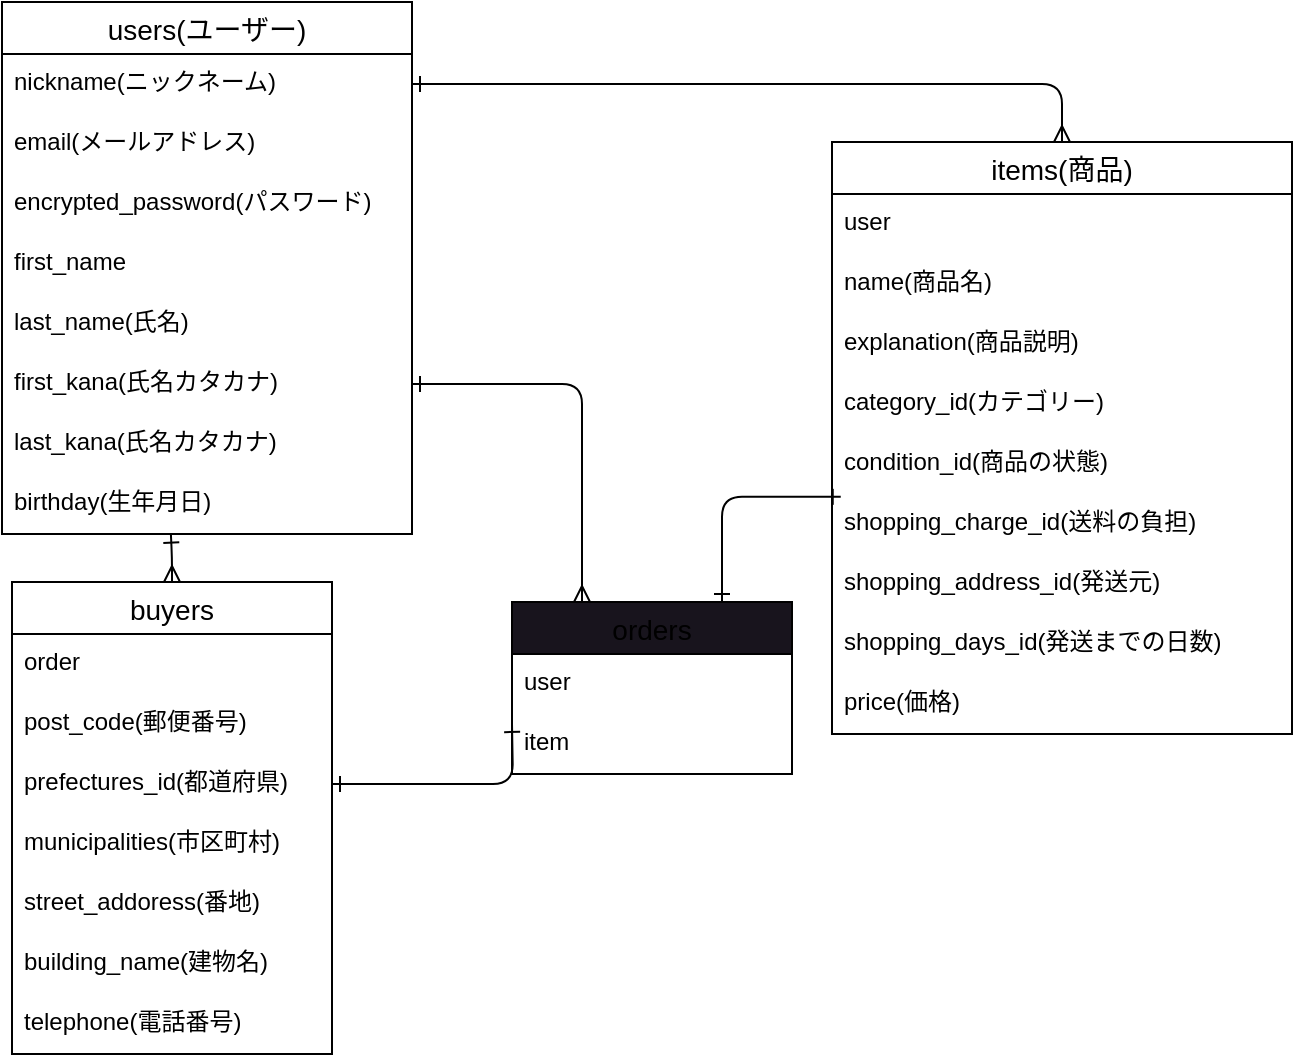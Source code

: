 <mxfile>
    <diagram id="EIldHDUh7eOKgzKDG3SQ" name="ページ2">
        <mxGraphModel dx="753" dy="497" grid="1" gridSize="10" guides="1" tooltips="1" connect="1" arrows="1" fold="1" page="1" pageScale="1" pageWidth="827" pageHeight="1169" math="0" shadow="0">
            <root>
                <mxCell id="0"/>
                <mxCell id="1" parent="0"/>
                <mxCell id="mTQw_-cZSrOH_HLuud9X-1" value="users(ユーザー)" style="swimlane;fontStyle=0;childLayout=stackLayout;horizontal=1;startSize=26;horizontalStack=0;resizeParent=1;resizeParentMax=0;resizeLast=0;collapsible=1;marginBottom=0;align=center;fontSize=14;strokeWidth=1;fillColor=none;" vertex="1" parent="1">
                    <mxGeometry x="15" y="10" width="205" height="266" as="geometry"/>
                </mxCell>
                <mxCell id="mTQw_-cZSrOH_HLuud9X-2" value="nickname(ニックネーム)   " style="text;strokeColor=none;fillColor=none;spacingLeft=4;spacingRight=4;overflow=hidden;rotatable=0;points=[[0,0.5],[1,0.5]];portConstraint=eastwest;fontSize=12;strokeWidth=1;" vertex="1" parent="mTQw_-cZSrOH_HLuud9X-1">
                    <mxGeometry y="26" width="205" height="30" as="geometry"/>
                </mxCell>
                <mxCell id="mTQw_-cZSrOH_HLuud9X-3" value="email(メールアドレス)" style="text;strokeColor=none;fillColor=none;spacingLeft=4;spacingRight=4;overflow=hidden;rotatable=0;points=[[0,0.5],[1,0.5]];portConstraint=eastwest;fontSize=12;strokeWidth=1;" vertex="1" parent="mTQw_-cZSrOH_HLuud9X-1">
                    <mxGeometry y="56" width="205" height="30" as="geometry"/>
                </mxCell>
                <mxCell id="mTQw_-cZSrOH_HLuud9X-4" value="encrypted_password(パスワード)" style="text;strokeColor=none;fillColor=none;spacingLeft=4;spacingRight=4;overflow=hidden;rotatable=0;points=[[0,0.5],[1,0.5]];portConstraint=eastwest;fontSize=12;strokeWidth=1;" vertex="1" parent="mTQw_-cZSrOH_HLuud9X-1">
                    <mxGeometry y="86" width="205" height="30" as="geometry"/>
                </mxCell>
                <mxCell id="mTQw_-cZSrOH_HLuud9X-5" value="first_name" style="text;strokeColor=none;fillColor=none;spacingLeft=4;spacingRight=4;overflow=hidden;rotatable=0;points=[[0,0.5],[1,0.5]];portConstraint=eastwest;fontSize=12;strokeWidth=1;" vertex="1" parent="mTQw_-cZSrOH_HLuud9X-1">
                    <mxGeometry y="116" width="205" height="30" as="geometry"/>
                </mxCell>
                <mxCell id="3-h1jB0axrMuEB56o5G_-6" value="last_name(氏名)" style="text;strokeColor=none;fillColor=none;spacingLeft=4;spacingRight=4;overflow=hidden;rotatable=0;points=[[0,0.5],[1,0.5]];portConstraint=eastwest;fontSize=12;strokeWidth=1;" vertex="1" parent="mTQw_-cZSrOH_HLuud9X-1">
                    <mxGeometry y="146" width="205" height="30" as="geometry"/>
                </mxCell>
                <mxCell id="mTQw_-cZSrOH_HLuud9X-6" value="first_kana(氏名カタカナ)" style="text;strokeColor=none;fillColor=none;spacingLeft=4;spacingRight=4;overflow=hidden;rotatable=0;points=[[0,0.5],[1,0.5]];portConstraint=eastwest;fontSize=12;strokeWidth=1;" vertex="1" parent="mTQw_-cZSrOH_HLuud9X-1">
                    <mxGeometry y="176" width="205" height="30" as="geometry"/>
                </mxCell>
                <mxCell id="3-h1jB0axrMuEB56o5G_-7" value="last_kana(氏名カタカナ)" style="text;strokeColor=none;fillColor=none;spacingLeft=4;spacingRight=4;overflow=hidden;rotatable=0;points=[[0,0.5],[1,0.5]];portConstraint=eastwest;fontSize=12;strokeWidth=1;" vertex="1" parent="mTQw_-cZSrOH_HLuud9X-1">
                    <mxGeometry y="206" width="205" height="30" as="geometry"/>
                </mxCell>
                <mxCell id="mTQw_-cZSrOH_HLuud9X-7" value="birthday(生年月日)" style="text;strokeColor=none;fillColor=none;spacingLeft=4;spacingRight=4;overflow=hidden;rotatable=0;points=[[0,0.5],[1,0.5]];portConstraint=eastwest;fontSize=12;strokeWidth=1;" vertex="1" parent="mTQw_-cZSrOH_HLuud9X-1">
                    <mxGeometry y="236" width="205" height="30" as="geometry"/>
                </mxCell>
                <mxCell id="mTQw_-cZSrOH_HLuud9X-8" value="items(商品)" style="swimlane;fontStyle=0;childLayout=stackLayout;horizontal=1;startSize=26;horizontalStack=0;resizeParent=1;resizeParentMax=0;resizeLast=0;collapsible=1;marginBottom=0;align=center;fontSize=14;strokeWidth=1;fillColor=none;" vertex="1" parent="1">
                    <mxGeometry x="430" y="80" width="230" height="296" as="geometry"/>
                </mxCell>
                <mxCell id="mTQw_-cZSrOH_HLuud9X-10" value="user" style="text;strokeColor=none;fillColor=none;spacingLeft=4;spacingRight=4;overflow=hidden;rotatable=0;points=[[0,0.5],[1,0.5]];portConstraint=eastwest;fontSize=12;strokeWidth=1;" vertex="1" parent="mTQw_-cZSrOH_HLuud9X-8">
                    <mxGeometry y="26" width="230" height="30" as="geometry"/>
                </mxCell>
                <mxCell id="3-h1jB0axrMuEB56o5G_-5" value="name(商品名)" style="text;strokeColor=none;fillColor=none;spacingLeft=4;spacingRight=4;overflow=hidden;rotatable=0;points=[[0,0.5],[1,0.5]];portConstraint=eastwest;fontSize=12;strokeWidth=1;" vertex="1" parent="mTQw_-cZSrOH_HLuud9X-8">
                    <mxGeometry y="56" width="230" height="30" as="geometry"/>
                </mxCell>
                <mxCell id="mTQw_-cZSrOH_HLuud9X-11" value="explanation(商品説明)" style="text;strokeColor=none;fillColor=none;spacingLeft=4;spacingRight=4;overflow=hidden;rotatable=0;points=[[0,0.5],[1,0.5]];portConstraint=eastwest;fontSize=12;strokeWidth=1;" vertex="1" parent="mTQw_-cZSrOH_HLuud9X-8">
                    <mxGeometry y="86" width="230" height="30" as="geometry"/>
                </mxCell>
                <mxCell id="mTQw_-cZSrOH_HLuud9X-12" value="category_id(カテゴリー)" style="text;strokeColor=none;fillColor=none;spacingLeft=4;spacingRight=4;overflow=hidden;rotatable=0;points=[[0,0.5],[1,0.5]];portConstraint=eastwest;fontSize=12;strokeWidth=1;" vertex="1" parent="mTQw_-cZSrOH_HLuud9X-8">
                    <mxGeometry y="116" width="230" height="30" as="geometry"/>
                </mxCell>
                <mxCell id="mTQw_-cZSrOH_HLuud9X-13" value="condition_id(商品の状態)" style="text;strokeColor=none;fillColor=none;spacingLeft=4;spacingRight=4;overflow=hidden;rotatable=0;points=[[0,0.5],[1,0.5]];portConstraint=eastwest;fontSize=12;strokeWidth=1;" vertex="1" parent="mTQw_-cZSrOH_HLuud9X-8">
                    <mxGeometry y="146" width="230" height="30" as="geometry"/>
                </mxCell>
                <mxCell id="mTQw_-cZSrOH_HLuud9X-14" value="shopping_charge_id(送料の負担)" style="text;strokeColor=none;fillColor=none;spacingLeft=4;spacingRight=4;overflow=hidden;rotatable=0;points=[[0,0.5],[1,0.5]];portConstraint=eastwest;fontSize=12;strokeWidth=1;" vertex="1" parent="mTQw_-cZSrOH_HLuud9X-8">
                    <mxGeometry y="176" width="230" height="30" as="geometry"/>
                </mxCell>
                <mxCell id="mTQw_-cZSrOH_HLuud9X-15" value="shopping_address_id(発送元)" style="text;strokeColor=none;fillColor=none;spacingLeft=4;spacingRight=4;overflow=hidden;rotatable=0;points=[[0,0.5],[1,0.5]];portConstraint=eastwest;fontSize=12;strokeWidth=1;" vertex="1" parent="mTQw_-cZSrOH_HLuud9X-8">
                    <mxGeometry y="206" width="230" height="30" as="geometry"/>
                </mxCell>
                <mxCell id="mTQw_-cZSrOH_HLuud9X-16" value="shopping_days_id(発送までの日数)" style="text;strokeColor=none;fillColor=none;spacingLeft=4;spacingRight=4;overflow=hidden;rotatable=0;points=[[0,0.5],[1,0.5]];portConstraint=eastwest;fontSize=12;strokeWidth=1;" vertex="1" parent="mTQw_-cZSrOH_HLuud9X-8">
                    <mxGeometry y="236" width="230" height="30" as="geometry"/>
                </mxCell>
                <mxCell id="mTQw_-cZSrOH_HLuud9X-17" value="price(価格)" style="text;strokeColor=none;fillColor=none;spacingLeft=4;spacingRight=4;overflow=hidden;rotatable=0;points=[[0,0.5],[1,0.5]];portConstraint=eastwest;fontSize=12;strokeWidth=1;" vertex="1" parent="mTQw_-cZSrOH_HLuud9X-8">
                    <mxGeometry y="266" width="230" height="30" as="geometry"/>
                </mxCell>
                <mxCell id="mTQw_-cZSrOH_HLuud9X-18" style="edgeStyle=orthogonalEdgeStyle;html=1;exitX=0.5;exitY=0;exitDx=0;exitDy=0;startArrow=ERmany;startFill=0;endArrow=ERone;endFill=0;entryX=0.412;entryY=1.01;entryDx=0;entryDy=0;entryPerimeter=0;" edge="1" parent="1" source="mTQw_-cZSrOH_HLuud9X-19" target="mTQw_-cZSrOH_HLuud9X-7">
                    <mxGeometry relative="1" as="geometry">
                        <mxPoint x="100" y="220" as="targetPoint"/>
                    </mxGeometry>
                </mxCell>
                <mxCell id="mTQw_-cZSrOH_HLuud9X-19" value=" buyers" style="swimlane;fontStyle=0;childLayout=stackLayout;horizontal=1;startSize=26;horizontalStack=0;resizeParent=1;resizeParentMax=0;resizeLast=0;collapsible=1;marginBottom=0;align=center;fontSize=14;strokeWidth=1;fillColor=none;" vertex="1" parent="1">
                    <mxGeometry x="20" y="300" width="160" height="236" as="geometry"/>
                </mxCell>
                <mxCell id="3-h1jB0axrMuEB56o5G_-9" value="order" style="text;strokeColor=none;fillColor=none;spacingLeft=4;spacingRight=4;overflow=hidden;rotatable=0;points=[[0,0.5],[1,0.5]];portConstraint=eastwest;fontSize=12;strokeWidth=1;" vertex="1" parent="mTQw_-cZSrOH_HLuud9X-19">
                    <mxGeometry y="26" width="160" height="30" as="geometry"/>
                </mxCell>
                <mxCell id="mTQw_-cZSrOH_HLuud9X-20" value="post_code(郵便番号)" style="text;strokeColor=none;fillColor=none;spacingLeft=4;spacingRight=4;overflow=hidden;rotatable=0;points=[[0,0.5],[1,0.5]];portConstraint=eastwest;fontSize=12;strokeWidth=1;" vertex="1" parent="mTQw_-cZSrOH_HLuud9X-19">
                    <mxGeometry y="56" width="160" height="30" as="geometry"/>
                </mxCell>
                <mxCell id="mTQw_-cZSrOH_HLuud9X-21" value="prefectures_id(都道府県)" style="text;strokeColor=none;fillColor=none;spacingLeft=4;spacingRight=4;overflow=hidden;rotatable=0;points=[[0,0.5],[1,0.5]];portConstraint=eastwest;fontSize=12;strokeWidth=1;" vertex="1" parent="mTQw_-cZSrOH_HLuud9X-19">
                    <mxGeometry y="86" width="160" height="30" as="geometry"/>
                </mxCell>
                <mxCell id="mTQw_-cZSrOH_HLuud9X-22" value="municipalities(市区町村)" style="text;strokeColor=none;fillColor=none;spacingLeft=4;spacingRight=4;overflow=hidden;rotatable=0;points=[[0,0.5],[1,0.5]];portConstraint=eastwest;fontSize=12;strokeWidth=1;" vertex="1" parent="mTQw_-cZSrOH_HLuud9X-19">
                    <mxGeometry y="116" width="160" height="30" as="geometry"/>
                </mxCell>
                <mxCell id="mTQw_-cZSrOH_HLuud9X-23" value="street_addoress(番地)" style="text;strokeColor=none;fillColor=none;spacingLeft=4;spacingRight=4;overflow=hidden;rotatable=0;points=[[0,0.5],[1,0.5]];portConstraint=eastwest;fontSize=12;strokeWidth=1;" vertex="1" parent="mTQw_-cZSrOH_HLuud9X-19">
                    <mxGeometry y="146" width="160" height="30" as="geometry"/>
                </mxCell>
                <mxCell id="mTQw_-cZSrOH_HLuud9X-24" value="building_name(建物名)" style="text;strokeColor=none;fillColor=none;spacingLeft=4;spacingRight=4;overflow=hidden;rotatable=0;points=[[0,0.5],[1,0.5]];portConstraint=eastwest;fontSize=12;strokeWidth=1;" vertex="1" parent="mTQw_-cZSrOH_HLuud9X-19">
                    <mxGeometry y="176" width="160" height="30" as="geometry"/>
                </mxCell>
                <mxCell id="mTQw_-cZSrOH_HLuud9X-25" value="telephone(電話番号)" style="text;strokeColor=none;fillColor=none;spacingLeft=4;spacingRight=4;overflow=hidden;rotatable=0;points=[[0,0.5],[1,0.5]];portConstraint=eastwest;fontSize=12;strokeWidth=1;" vertex="1" parent="mTQw_-cZSrOH_HLuud9X-19">
                    <mxGeometry y="206" width="160" height="30" as="geometry"/>
                </mxCell>
                <mxCell id="mTQw_-cZSrOH_HLuud9X-26" style="edgeStyle=orthogonalEdgeStyle;html=1;exitX=1;exitY=0.5;exitDx=0;exitDy=0;entryX=0.5;entryY=0;entryDx=0;entryDy=0;endArrow=ERmany;endFill=0;startArrow=ERone;startFill=0;" edge="1" parent="1" source="mTQw_-cZSrOH_HLuud9X-2" target="mTQw_-cZSrOH_HLuud9X-8">
                    <mxGeometry relative="1" as="geometry"/>
                </mxCell>
                <mxCell id="mTQw_-cZSrOH_HLuud9X-27" style="edgeStyle=orthogonalEdgeStyle;html=1;startArrow=ERone;startFill=0;endArrow=ERone;endFill=0;exitX=1;exitY=0.5;exitDx=0;exitDy=0;" edge="1" parent="1" source="mTQw_-cZSrOH_HLuud9X-21">
                    <mxGeometry relative="1" as="geometry">
                        <mxPoint x="270" y="371" as="targetPoint"/>
                        <mxPoint x="190" y="380" as="sourcePoint"/>
                        <Array as="points"/>
                    </mxGeometry>
                </mxCell>
                <mxCell id="3-h1jB0axrMuEB56o5G_-10" style="edgeStyle=orthogonalEdgeStyle;html=1;exitX=0.25;exitY=0;exitDx=0;exitDy=0;entryX=1;entryY=0.5;entryDx=0;entryDy=0;startArrow=ERmany;startFill=0;endArrow=ERone;endFill=0;" edge="1" parent="1" source="3-h1jB0axrMuEB56o5G_-1" target="mTQw_-cZSrOH_HLuud9X-6">
                    <mxGeometry relative="1" as="geometry"/>
                </mxCell>
                <mxCell id="3-h1jB0axrMuEB56o5G_-11" style="edgeStyle=orthogonalEdgeStyle;html=1;exitX=0.75;exitY=0;exitDx=0;exitDy=0;entryX=0.019;entryY=0.047;entryDx=0;entryDy=0;entryPerimeter=0;startArrow=ERone;startFill=0;endArrow=ERone;endFill=0;" edge="1" parent="1" source="3-h1jB0axrMuEB56o5G_-1" target="mTQw_-cZSrOH_HLuud9X-14">
                    <mxGeometry relative="1" as="geometry"/>
                </mxCell>
                <mxCell id="3-h1jB0axrMuEB56o5G_-1" value="orders" style="swimlane;fontStyle=0;childLayout=stackLayout;horizontal=1;startSize=26;horizontalStack=0;resizeParent=1;resizeParentMax=0;resizeLast=0;collapsible=1;marginBottom=0;align=center;fontSize=14;strokeWidth=1;fillColor=#18141D;gradientColor=none;" vertex="1" parent="1">
                    <mxGeometry x="270" y="310" width="140" height="86" as="geometry"/>
                </mxCell>
                <mxCell id="3-h1jB0axrMuEB56o5G_-2" value="user" style="text;strokeColor=none;fillColor=none;spacingLeft=4;spacingRight=4;overflow=hidden;rotatable=0;points=[[0,0.5],[1,0.5]];portConstraint=eastwest;fontSize=12;strokeWidth=1;" vertex="1" parent="3-h1jB0axrMuEB56o5G_-1">
                    <mxGeometry y="26" width="140" height="30" as="geometry"/>
                </mxCell>
                <mxCell id="3-h1jB0axrMuEB56o5G_-3" value="item" style="text;strokeColor=none;fillColor=none;spacingLeft=4;spacingRight=4;overflow=hidden;rotatable=0;points=[[0,0.5],[1,0.5]];portConstraint=eastwest;fontSize=12;strokeWidth=1;" vertex="1" parent="3-h1jB0axrMuEB56o5G_-1">
                    <mxGeometry y="56" width="140" height="30" as="geometry"/>
                </mxCell>
            </root>
        </mxGraphModel>
    </diagram>
</mxfile>
